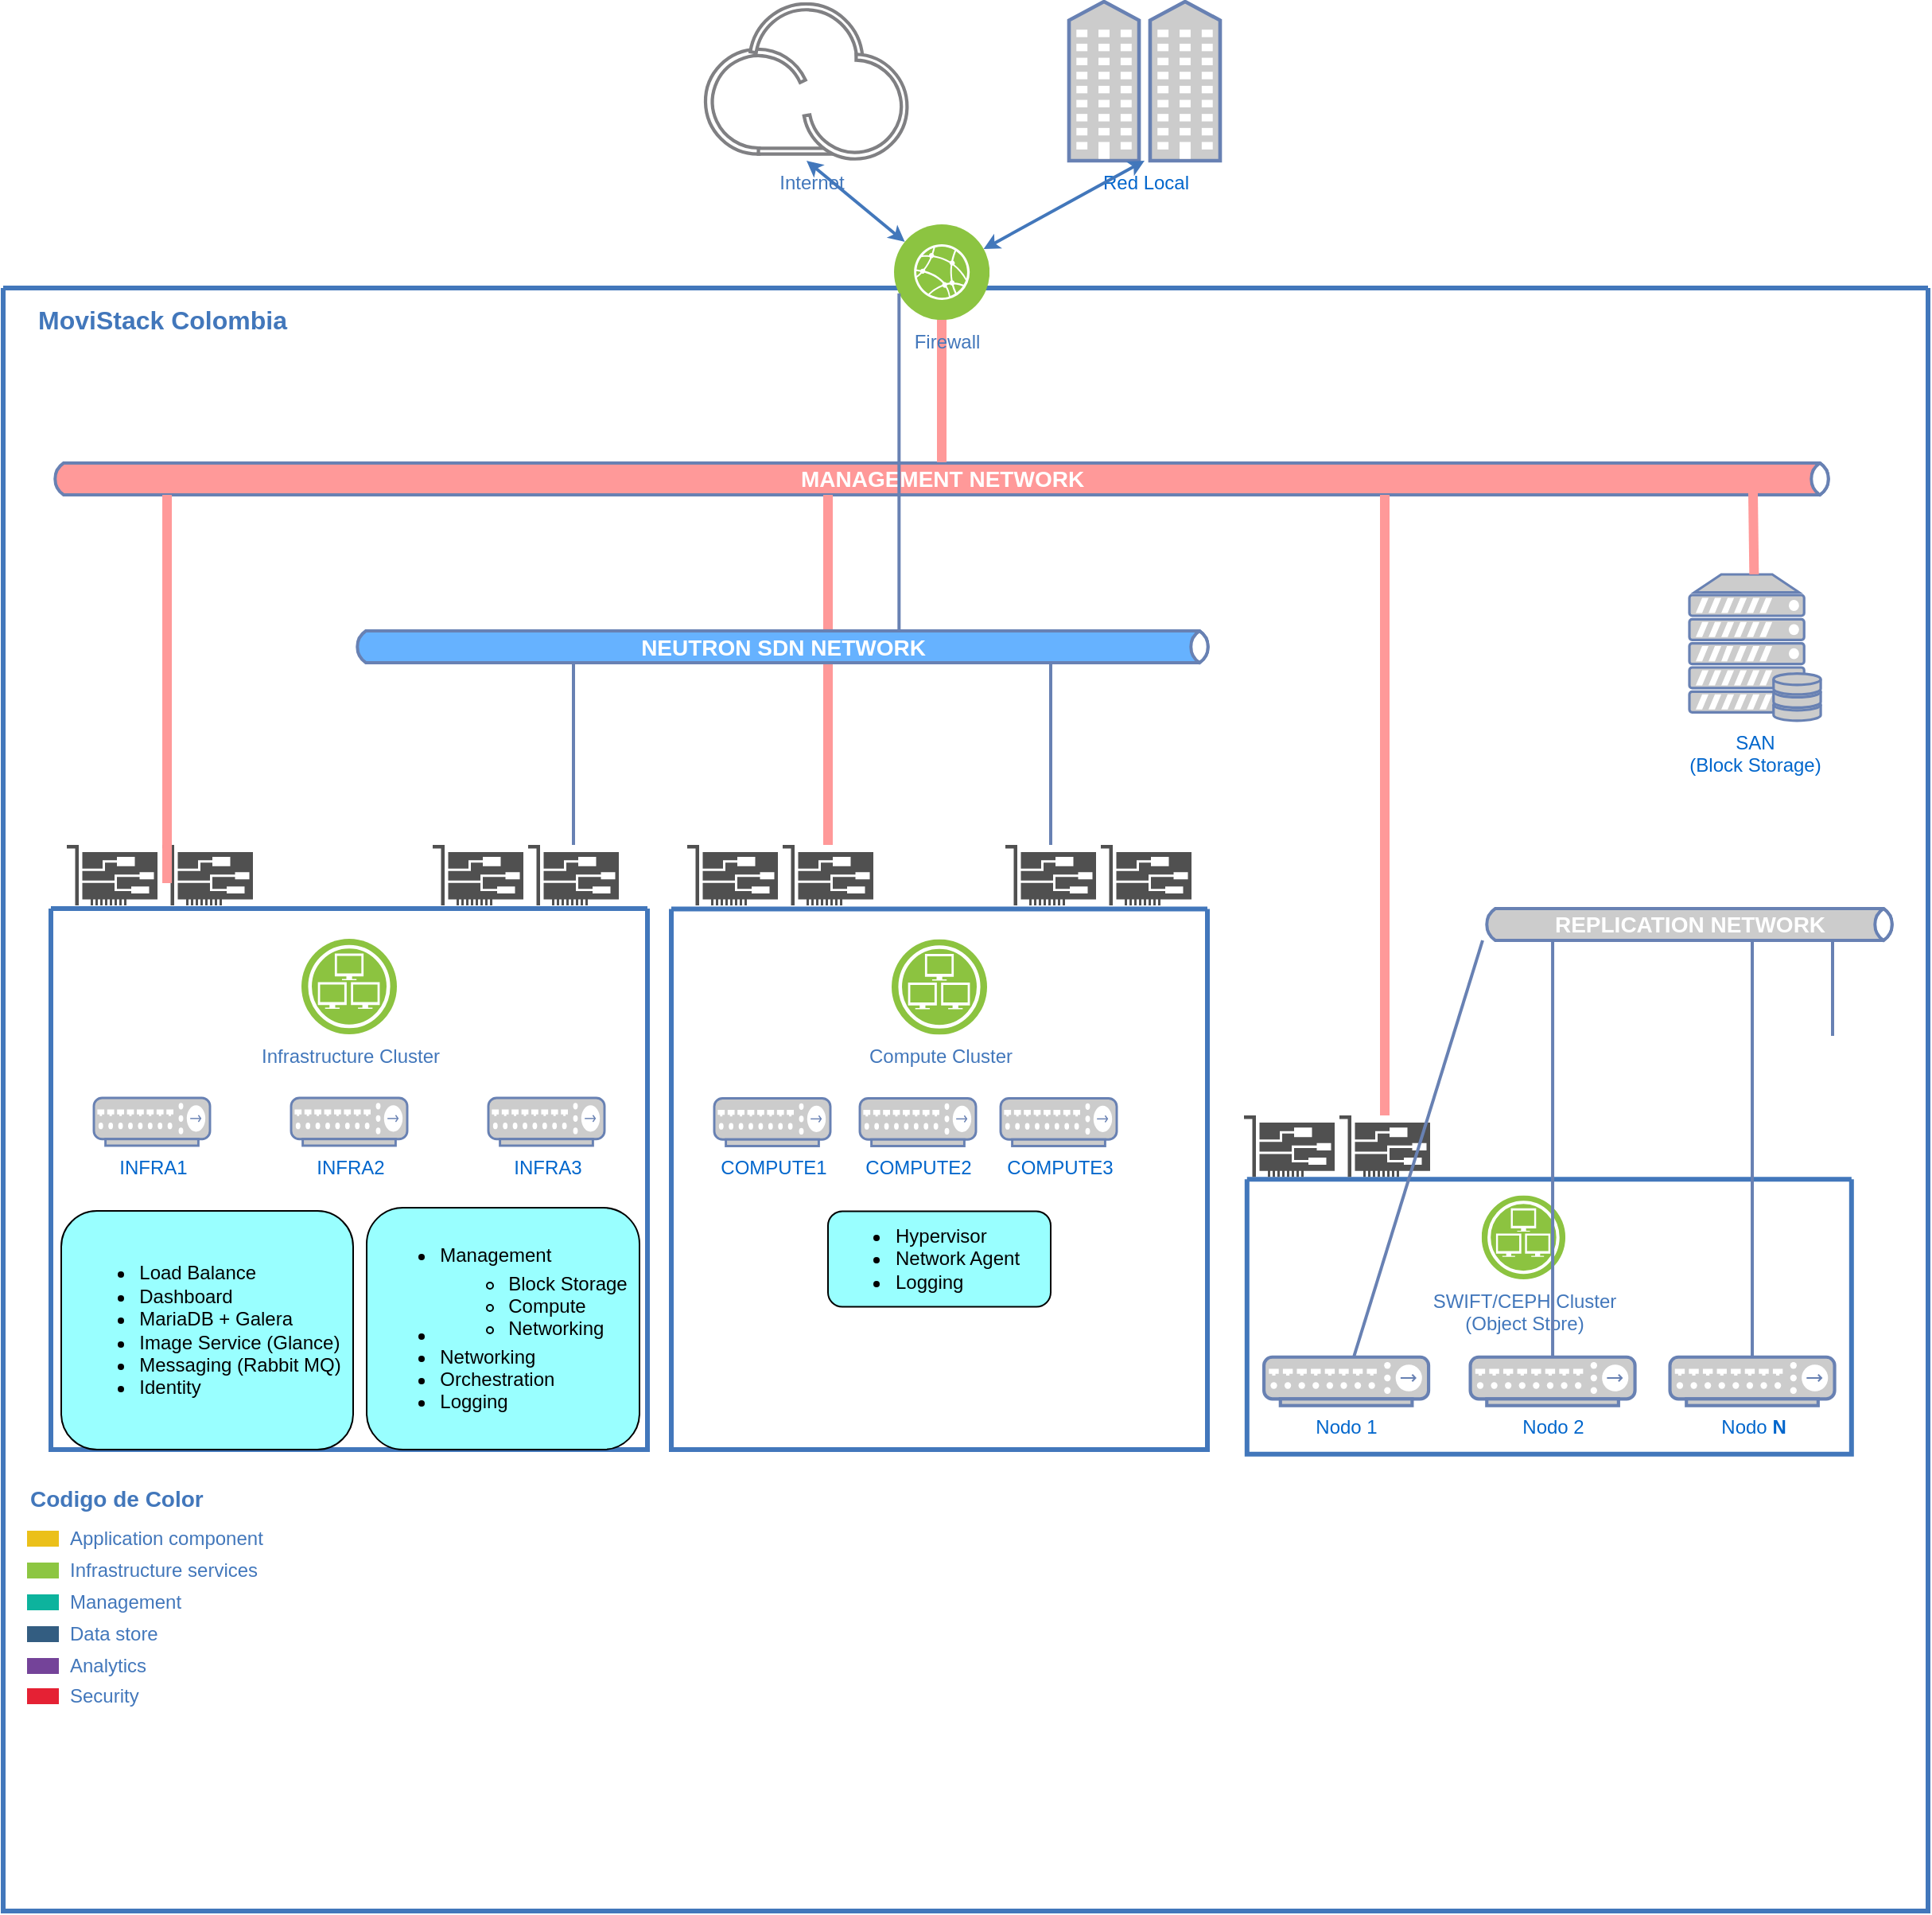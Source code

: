 <mxfile version="13.9.2" type="github">
  <diagram id="2f404044-711c-603c-8f00-f6bb4c023d3c" name="Page-1">
    <mxGraphModel dx="1872" dy="1924" grid="1" gridSize="10" guides="1" tooltips="1" connect="1" arrows="1" fold="1" page="1" pageScale="1" pageWidth="827" pageHeight="1169" background="#ffffff" math="0" shadow="0">
      <root>
        <mxCell id="0" />
        <mxCell id="1" parent="0" />
        <mxCell id="63" value="d" style="swimlane;shadow=0;strokeColor=#4277BB;fillColor=#ffffff;fontColor=none;align=right;startSize=0;collapsible=0;noLabel=1;strokeWidth=3;" parent="1" vertex="1">
          <mxGeometry x="-20" y="-810" width="1210" height="1020" as="geometry" />
        </mxCell>
        <mxCell id="107" value="&lt;div&gt;MoviStack Colombia&lt;br&gt;&lt;/div&gt;" style="text;html=1;align=left;verticalAlign=middle;fontColor=#4277BB;shadow=0;dashed=0;strokeColor=none;fillColor=none;labelBackgroundColor=none;fontStyle=1;fontSize=16;spacingLeft=5;" parent="63" vertex="1">
          <mxGeometry x="15" y="10" width="150" height="20" as="geometry" />
        </mxCell>
        <mxCell id="109" value="Application component" style="rounded=0;html=1;shadow=0;labelBackgroundColor=none;strokeColor=none;strokeWidth=2;fillColor=#EBC01A;gradientColor=none;fontSize=12;fontColor=#4277BB;align=left;labelPosition=right;verticalLabelPosition=middle;verticalAlign=middle;spacingLeft=5;" parent="63" vertex="1">
          <mxGeometry x="15" y="781" width="20" height="10" as="geometry" />
        </mxCell>
        <mxCell id="110" value="Infrastructure services" style="rounded=0;html=1;shadow=0;labelBackgroundColor=none;strokeColor=none;strokeWidth=2;fillColor=#8DC642;gradientColor=none;fontSize=12;fontColor=#4277BB;align=left;labelPosition=right;verticalLabelPosition=middle;verticalAlign=middle;spacingLeft=5;" parent="63" vertex="1">
          <mxGeometry x="15" y="801" width="20" height="10" as="geometry" />
        </mxCell>
        <mxCell id="111" value="Management" style="rounded=0;html=1;shadow=0;labelBackgroundColor=none;strokeColor=none;strokeWidth=2;fillColor=#0DB39D;gradientColor=none;fontSize=12;fontColor=#4277BB;align=left;labelPosition=right;verticalLabelPosition=middle;verticalAlign=middle;spacingLeft=5;" parent="63" vertex="1">
          <mxGeometry x="15" y="821" width="20" height="10" as="geometry" />
        </mxCell>
        <mxCell id="112" value="Data store" style="rounded=0;html=1;shadow=0;labelBackgroundColor=none;strokeColor=none;strokeWidth=2;fillColor=#335D81;gradientColor=none;fontSize=12;fontColor=#4277BB;align=left;labelPosition=right;verticalLabelPosition=middle;verticalAlign=middle;spacingLeft=5;" parent="63" vertex="1">
          <mxGeometry x="15" y="841" width="20" height="10" as="geometry" />
        </mxCell>
        <mxCell id="113" value="Analytics" style="rounded=0;html=1;shadow=0;labelBackgroundColor=none;strokeColor=none;strokeWidth=2;fillColor=#744399;gradientColor=none;fontSize=12;fontColor=#4277BB;align=left;labelPosition=right;verticalLabelPosition=middle;verticalAlign=middle;spacingLeft=5;" parent="63" vertex="1">
          <mxGeometry x="15" y="861" width="20" height="10" as="geometry" />
        </mxCell>
        <mxCell id="115" value="Security" style="rounded=0;html=1;shadow=0;labelBackgroundColor=none;strokeColor=none;strokeWidth=2;fillColor=#E52134;gradientColor=none;fontSize=12;fontColor=#4277BB;align=left;labelPosition=right;verticalLabelPosition=middle;verticalAlign=middle;spacingLeft=5;" parent="63" vertex="1">
          <mxGeometry x="15" y="880" width="20" height="10" as="geometry" />
        </mxCell>
        <mxCell id="117" value="Codigo de Color" style="text;html=1;align=left;verticalAlign=middle;fontColor=#4277BB;shadow=0;dashed=0;strokeColor=none;fillColor=none;labelBackgroundColor=none;fontStyle=1;fontSize=14;spacingLeft=0;" parent="63" vertex="1">
          <mxGeometry x="15" y="751" width="150" height="20" as="geometry" />
        </mxCell>
        <mxCell id="185" style="edgeStyle=orthogonalEdgeStyle;rounded=0;html=1;exitX=0.75;exitY=0;entryX=0.75;entryY=0;labelBackgroundColor=#ffffff;startArrow=classic;startFill=1;startSize=4;endSize=4;jettySize=auto;orthogonalLoop=1;strokeColor=#EDC11C;strokeWidth=2;fontSize=12;fontColor=#4277BB;" parent="63" edge="1">
          <mxGeometry relative="1" as="geometry">
            <mxPoint x="88.416" y="193.167" as="sourcePoint" />
            <mxPoint x="88.416" y="193.167" as="targetPoint" />
          </mxGeometry>
        </mxCell>
        <mxCell id="174" value="" style="swimlane;shadow=0;labelBackgroundColor=#007FFF;strokeColor=#4277BB;fillColor=none;gradientColor=none;fontColor=#000000;align=right;collapsible=0;startSize=0;strokeWidth=3;" parent="63" vertex="1">
          <mxGeometry x="30" y="390" width="375" height="340" as="geometry" />
        </mxCell>
        <mxCell id="176" value="Infrastructure Cluster" style="aspect=fixed;perimeter=ellipsePerimeter;html=1;align=center;shadow=0;dashed=0;image;image=img/lib/ibm/infrastructure/infrastructure_services.svg;labelBackgroundColor=none;strokeColor=#4277BB;strokeWidth=2;fillColor=none;gradientColor=none;fontSize=12;fontColor=#4277BB;" parent="174" vertex="1">
          <mxGeometry x="157.5" y="19" width="60" height="60" as="geometry" />
        </mxCell>
        <mxCell id="r0c3RGa3e9_HJlfcR4p_-209" value="INFRA1" style="fontColor=#0066CC;verticalAlign=top;verticalLabelPosition=bottom;labelPosition=center;align=center;html=1;outlineConnect=0;fillColor=#CCCCCC;strokeColor=#6881B3;gradientColor=none;gradientDirection=north;strokeWidth=2;shape=mxgraph.networks.hub;" parent="174" vertex="1">
          <mxGeometry x="27" y="119" width="73" height="30" as="geometry" />
        </mxCell>
        <mxCell id="r0c3RGa3e9_HJlfcR4p_-224" value="INFRA3" style="fontColor=#0066CC;verticalAlign=top;verticalLabelPosition=bottom;labelPosition=center;align=center;html=1;outlineConnect=0;fillColor=#CCCCCC;strokeColor=#6881B3;gradientColor=none;gradientDirection=north;strokeWidth=2;shape=mxgraph.networks.hub;" parent="174" vertex="1">
          <mxGeometry x="275" y="119" width="73" height="30" as="geometry" />
        </mxCell>
        <mxCell id="r0c3RGa3e9_HJlfcR4p_-223" value="INFRA2" style="fontColor=#0066CC;verticalAlign=top;verticalLabelPosition=bottom;labelPosition=center;align=center;html=1;outlineConnect=0;fillColor=#CCCCCC;strokeColor=#6881B3;gradientColor=none;gradientDirection=north;strokeWidth=2;shape=mxgraph.networks.hub;" parent="174" vertex="1">
          <mxGeometry x="151" y="119" width="73" height="30" as="geometry" />
        </mxCell>
        <mxCell id="TJGVynn4FpxAebqBIFAy-223" value="&lt;div align=&quot;left&quot;&gt;&lt;ul&gt;&lt;li&gt;Load Balance&lt;/li&gt;&lt;li&gt;Dashboard&lt;/li&gt;&lt;li&gt;MariaDB + Galera&lt;/li&gt;&lt;li&gt;Image Service (Glance)&lt;/li&gt;&lt;li&gt;Messaging (Rabbit MQ)&lt;/li&gt;&lt;li&gt;Identity &lt;/li&gt;&lt;/ul&gt;&lt;/div&gt;" style="shape=ext;rounded=1;html=1;whiteSpace=wrap;fillColor=#99FFFF;" vertex="1" parent="174">
          <mxGeometry x="6.5" y="190" width="183.5" height="150" as="geometry" />
        </mxCell>
        <mxCell id="TJGVynn4FpxAebqBIFAy-224" value="&lt;div align=&quot;left&quot;&gt;&lt;ul&gt;&lt;li&gt;Management&lt;/li&gt;&lt;li&gt;&lt;table&gt;&lt;tbody&gt;&lt;tr&gt;&lt;td&gt;&lt;ul&gt;&lt;li&gt;Block Storage&lt;/li&gt;&lt;li&gt;Compute&lt;/li&gt;&lt;li&gt;Networking&lt;/li&gt;&lt;/ul&gt;&lt;/td&gt;&lt;/tr&gt;&lt;/tbody&gt;&lt;/table&gt;&lt;/li&gt;&lt;li&gt;Networking&lt;/li&gt;&lt;li&gt;Orchestration&lt;/li&gt;&lt;li&gt;Logging&lt;/li&gt;&lt;/ul&gt;&lt;/div&gt;" style="shape=ext;rounded=1;html=1;whiteSpace=wrap;fillColor=#99FFFF;" vertex="1" parent="174">
          <mxGeometry x="198.5" y="188" width="171.5" height="152" as="geometry" />
        </mxCell>
        <mxCell id="TJGVynn4FpxAebqBIFAy-228" value="" style="group" vertex="1" connectable="0" parent="63">
          <mxGeometry x="430" y="330" width="337" height="400" as="geometry" />
        </mxCell>
        <mxCell id="TJGVynn4FpxAebqBIFAy-194" value="" style="swimlane;shadow=0;labelBackgroundColor=#007FFF;strokeColor=#4277BB;fillColor=none;gradientColor=none;fontColor=#000000;align=right;collapsible=0;startSize=0;strokeWidth=3;" vertex="1" parent="TJGVynn4FpxAebqBIFAy-228">
          <mxGeometry x="-10" y="60.25" width="337" height="339.75" as="geometry" />
        </mxCell>
        <mxCell id="TJGVynn4FpxAebqBIFAy-195" value="Compute Cluster" style="aspect=fixed;perimeter=ellipsePerimeter;html=1;align=center;shadow=0;dashed=0;image;image=img/lib/ibm/infrastructure/infrastructure_services.svg;labelBackgroundColor=none;strokeColor=#4277BB;strokeWidth=2;fillColor=none;gradientColor=none;fontSize=12;fontColor=#4277BB;" vertex="1" parent="TJGVynn4FpxAebqBIFAy-194">
          <mxGeometry x="138.5" y="19" width="60" height="60" as="geometry" />
        </mxCell>
        <mxCell id="TJGVynn4FpxAebqBIFAy-196" value="COMPUTE1" style="fontColor=#0066CC;verticalAlign=top;verticalLabelPosition=bottom;labelPosition=center;align=center;html=1;outlineConnect=0;fillColor=#CCCCCC;strokeColor=#6881B3;gradientColor=none;gradientDirection=north;strokeWidth=2;shape=mxgraph.networks.hub;" vertex="1" parent="TJGVynn4FpxAebqBIFAy-194">
          <mxGeometry x="27" y="119" width="73" height="30" as="geometry" />
        </mxCell>
        <mxCell id="TJGVynn4FpxAebqBIFAy-197" value="COMPUTE3" style="fontColor=#0066CC;verticalAlign=top;verticalLabelPosition=bottom;labelPosition=center;align=center;html=1;outlineConnect=0;fillColor=#CCCCCC;strokeColor=#6881B3;gradientColor=none;gradientDirection=north;strokeWidth=2;shape=mxgraph.networks.hub;" vertex="1" parent="TJGVynn4FpxAebqBIFAy-194">
          <mxGeometry x="207" y="119" width="73" height="30" as="geometry" />
        </mxCell>
        <mxCell id="TJGVynn4FpxAebqBIFAy-198" value="COMPUTE2" style="fontColor=#0066CC;verticalAlign=top;verticalLabelPosition=bottom;labelPosition=center;align=center;html=1;outlineConnect=0;fillColor=#CCCCCC;strokeColor=#6881B3;gradientColor=none;gradientDirection=north;strokeWidth=2;shape=mxgraph.networks.hub;" vertex="1" parent="TJGVynn4FpxAebqBIFAy-194">
          <mxGeometry x="118.5" y="119" width="73" height="30" as="geometry" />
        </mxCell>
        <mxCell id="TJGVynn4FpxAebqBIFAy-202" value="&lt;ul&gt;&lt;li&gt;Hypervisor&lt;/li&gt;&lt;li&gt;Network Agent&lt;/li&gt;&lt;li&gt;Logging&lt;/li&gt;&lt;/ul&gt;" style="shape=ext;rounded=1;html=1;whiteSpace=wrap;fillColor=#99FFFF;align=left;" vertex="1" parent="TJGVynn4FpxAebqBIFAy-194">
          <mxGeometry x="98.5" y="190" width="140" height="60" as="geometry" />
        </mxCell>
        <mxCell id="TJGVynn4FpxAebqBIFAy-240" value="" style="group" vertex="1" connectable="0" parent="TJGVynn4FpxAebqBIFAy-228">
          <mxGeometry y="20" width="117" height="38" as="geometry" />
        </mxCell>
        <mxCell id="TJGVynn4FpxAebqBIFAy-236" value="" style="pointerEvents=1;shadow=0;dashed=0;html=1;strokeColor=none;fillColor=#505050;labelPosition=center;verticalLabelPosition=bottom;verticalAlign=top;outlineConnect=0;align=center;shape=mxgraph.office.devices.nic;" vertex="1" parent="TJGVynn4FpxAebqBIFAy-240">
          <mxGeometry width="57" height="38" as="geometry" />
        </mxCell>
        <mxCell id="TJGVynn4FpxAebqBIFAy-237" value="" style="pointerEvents=1;shadow=0;dashed=0;html=1;strokeColor=none;fillColor=#505050;labelPosition=center;verticalLabelPosition=bottom;verticalAlign=top;outlineConnect=0;align=center;shape=mxgraph.office.devices.nic;" vertex="1" parent="TJGVynn4FpxAebqBIFAy-240">
          <mxGeometry x="60" width="57" height="38" as="geometry" />
        </mxCell>
        <mxCell id="TJGVynn4FpxAebqBIFAy-241" value="" style="group" vertex="1" connectable="0" parent="TJGVynn4FpxAebqBIFAy-228">
          <mxGeometry x="200" y="20" width="117" height="38" as="geometry" />
        </mxCell>
        <mxCell id="TJGVynn4FpxAebqBIFAy-238" value="" style="pointerEvents=1;shadow=0;dashed=0;html=1;strokeColor=none;fillColor=#505050;labelPosition=center;verticalLabelPosition=bottom;verticalAlign=top;outlineConnect=0;align=center;shape=mxgraph.office.devices.nic;" vertex="1" parent="TJGVynn4FpxAebqBIFAy-241">
          <mxGeometry width="57" height="38" as="geometry" />
        </mxCell>
        <mxCell id="TJGVynn4FpxAebqBIFAy-239" value="" style="pointerEvents=1;shadow=0;dashed=0;html=1;strokeColor=none;fillColor=#505050;labelPosition=center;verticalLabelPosition=bottom;verticalAlign=top;outlineConnect=0;align=center;shape=mxgraph.office.devices.nic;" vertex="1" parent="TJGVynn4FpxAebqBIFAy-241">
          <mxGeometry x="60" width="57" height="38" as="geometry" />
        </mxCell>
        <mxCell id="TJGVynn4FpxAebqBIFAy-232" value="" style="pointerEvents=1;shadow=0;dashed=0;html=1;strokeColor=none;fillColor=#505050;labelPosition=center;verticalLabelPosition=bottom;verticalAlign=top;outlineConnect=0;align=center;shape=mxgraph.office.devices.nic;" vertex="1" parent="63">
          <mxGeometry x="40" y="350" width="57" height="38" as="geometry" />
        </mxCell>
        <mxCell id="TJGVynn4FpxAebqBIFAy-233" value="" style="pointerEvents=1;shadow=0;dashed=0;html=1;strokeColor=none;fillColor=#505050;labelPosition=center;verticalLabelPosition=bottom;verticalAlign=top;outlineConnect=0;align=center;shape=mxgraph.office.devices.nic;" vertex="1" parent="63">
          <mxGeometry x="100" y="350" width="57" height="38" as="geometry" />
        </mxCell>
        <mxCell id="TJGVynn4FpxAebqBIFAy-234" value="" style="pointerEvents=1;shadow=0;dashed=0;html=1;strokeColor=none;fillColor=#505050;labelPosition=center;verticalLabelPosition=bottom;verticalAlign=top;outlineConnect=0;align=center;shape=mxgraph.office.devices.nic;" vertex="1" parent="63">
          <mxGeometry x="270" y="350" width="57" height="38" as="geometry" />
        </mxCell>
        <mxCell id="TJGVynn4FpxAebqBIFAy-235" value="" style="pointerEvents=1;shadow=0;dashed=0;html=1;strokeColor=none;fillColor=#505050;labelPosition=center;verticalLabelPosition=bottom;verticalAlign=top;outlineConnect=0;align=center;shape=mxgraph.office.devices.nic;" vertex="1" parent="63">
          <mxGeometry x="330" y="350" width="57" height="38" as="geometry" />
        </mxCell>
        <mxCell id="cRJQLeUhSExgf8Py-p7z-206" value="&lt;div&gt;SAN &lt;br&gt;&lt;/div&gt;&lt;div&gt;(Block Storage)&lt;/div&gt;" style="fontColor=#0066CC;verticalAlign=top;verticalLabelPosition=bottom;labelPosition=center;align=center;html=1;outlineConnect=0;fillColor=#CCCCCC;strokeColor=#6881B3;gradientColor=none;gradientDirection=north;strokeWidth=2;shape=mxgraph.networks.server_storage;" parent="63" vertex="1">
          <mxGeometry x="1060" y="180.002" width="82.54" height="91.942" as="geometry" />
        </mxCell>
        <mxCell id="TJGVynn4FpxAebqBIFAy-248" value="" style="group" vertex="1" connectable="0" parent="63">
          <mxGeometry x="780" y="520.001" width="381.91" height="212.839" as="geometry" />
        </mxCell>
        <mxCell id="cRJQLeUhSExgf8Py-p7z-227" value="" style="swimlane;shadow=0;labelBackgroundColor=#007FFF;strokeColor=#4277BB;fillColor=none;gradientColor=none;fontColor=#000000;align=right;collapsible=0;startSize=0;strokeWidth=3;" parent="TJGVynn4FpxAebqBIFAy-248" vertex="1">
          <mxGeometry x="1.906" y="40.129" width="380.0" height="172.709" as="geometry" />
        </mxCell>
        <mxCell id="cRJQLeUhSExgf8Py-p7z-207" value="Nodo 1" style="fontColor=#0066CC;verticalAlign=top;verticalLabelPosition=bottom;labelPosition=center;align=center;html=1;outlineConnect=0;fillColor=#CCCCCC;strokeColor=#6881B3;gradientColor=none;gradientDirection=north;strokeWidth=2;shape=mxgraph.networks.hub;" parent="cRJQLeUhSExgf8Py-p7z-227" vertex="1">
          <mxGeometry x="10.634" y="111.753" width="103.507" height="30.478" as="geometry" />
        </mxCell>
        <mxCell id="cRJQLeUhSExgf8Py-p7z-208" value="&lt;div&gt;Nodo 2&lt;/div&gt;&lt;div&gt;&lt;br&gt;&lt;/div&gt;" style="fontColor=#0066CC;verticalAlign=top;verticalLabelPosition=bottom;labelPosition=center;align=center;html=1;outlineConnect=0;fillColor=#CCCCCC;strokeColor=#6881B3;gradientColor=none;gradientDirection=north;strokeWidth=2;shape=mxgraph.networks.hub;" parent="cRJQLeUhSExgf8Py-p7z-227" vertex="1">
          <mxGeometry x="140.373" y="111.753" width="103.507" height="30.478" as="geometry" />
        </mxCell>
        <mxCell id="cRJQLeUhSExgf8Py-p7z-209" value="Nodo &lt;b&gt;N&lt;/b&gt;" style="fontColor=#0066CC;verticalAlign=top;verticalLabelPosition=bottom;labelPosition=center;align=center;html=1;outlineConnect=0;fillColor=#CCCCCC;strokeColor=#6881B3;gradientColor=none;gradientDirection=north;strokeWidth=2;shape=mxgraph.networks.hub;" parent="cRJQLeUhSExgf8Py-p7z-227" vertex="1">
          <mxGeometry x="265.858" y="111.753" width="103.507" height="30.478" as="geometry" />
        </mxCell>
        <mxCell id="cRJQLeUhSExgf8Py-p7z-229" value="&lt;div&gt;SWIFT/CEPH Cluster&lt;/div&gt;&lt;div&gt;(Object Store)&lt;br&gt;&lt;/div&gt;" style="aspect=fixed;perimeter=ellipsePerimeter;html=1;align=center;shadow=0;dashed=0;image;image=img/lib/ibm/infrastructure/infrastructure_services.svg;labelBackgroundColor=none;strokeColor=#4277BB;strokeWidth=2;fillColor=none;gradientColor=none;fontSize=12;fontColor=#4277BB;" parent="cRJQLeUhSExgf8Py-p7z-227" vertex="1">
          <mxGeometry x="147.463" y="10.159" width="52.668" height="52.668" as="geometry" />
        </mxCell>
        <mxCell id="TJGVynn4FpxAebqBIFAy-245" value="" style="group" vertex="1" connectable="0" parent="TJGVynn4FpxAebqBIFAy-248">
          <mxGeometry width="117" height="38.606" as="geometry" />
        </mxCell>
        <mxCell id="TJGVynn4FpxAebqBIFAy-246" value="" style="pointerEvents=1;shadow=0;dashed=0;html=1;strokeColor=none;fillColor=#505050;labelPosition=center;verticalLabelPosition=bottom;verticalAlign=top;outlineConnect=0;align=center;shape=mxgraph.office.devices.nic;" vertex="1" parent="TJGVynn4FpxAebqBIFAy-245">
          <mxGeometry width="57" height="38.606" as="geometry" />
        </mxCell>
        <mxCell id="TJGVynn4FpxAebqBIFAy-247" value="" style="pointerEvents=1;shadow=0;dashed=0;html=1;strokeColor=none;fillColor=#505050;labelPosition=center;verticalLabelPosition=bottom;verticalAlign=top;outlineConnect=0;align=center;shape=mxgraph.office.devices.nic;" vertex="1" parent="TJGVynn4FpxAebqBIFAy-245">
          <mxGeometry x="60" width="57" height="38.606" as="geometry" />
        </mxCell>
        <mxCell id="TJGVynn4FpxAebqBIFAy-249" value="&lt;font style=&quot;font-size: 14px&quot;&gt;&lt;b&gt;MANAGEMENT NETWORK&lt;/b&gt;&lt;/font&gt;" style="html=1;fillColor=#FF9999;strokeColor=#6881B3;gradientColor=none;gradientDirection=north;strokeWidth=2;shape=mxgraph.networks.bus;gradientColor=none;gradientDirection=north;fontColor=#ffffff;perimeter=backbonePerimeter;backboneSize=20;" vertex="1" parent="63">
          <mxGeometry x="30" y="110" width="1120" height="20" as="geometry" />
        </mxCell>
        <mxCell id="TJGVynn4FpxAebqBIFAy-250" value="" style="strokeColor=#FF9999;edgeStyle=none;rounded=0;endArrow=none;html=1;strokeWidth=6;exitX=0.5;exitY=1;exitDx=0;exitDy=0;" edge="1" target="TJGVynn4FpxAebqBIFAy-249" parent="63" source="119">
          <mxGeometry relative="1" as="geometry">
            <mxPoint x="607.59" y="80" as="sourcePoint" />
          </mxGeometry>
        </mxCell>
        <mxCell id="TJGVynn4FpxAebqBIFAy-254" value="" style="strokeColor=#FF9999;edgeStyle=none;rounded=0;endArrow=none;html=1;strokeWidth=6;exitX=0.053;exitY=0.632;exitDx=0;exitDy=0;exitPerimeter=0;fillColor=#FFFFFF;" edge="1" target="TJGVynn4FpxAebqBIFAy-249" parent="63" source="TJGVynn4FpxAebqBIFAy-233">
          <mxGeometry relative="1" as="geometry">
            <mxPoint x="607.59" y="220" as="sourcePoint" />
          </mxGeometry>
        </mxCell>
        <mxCell id="TJGVynn4FpxAebqBIFAy-255" value="" style="strokeColor=#FF9999;edgeStyle=none;rounded=0;endArrow=none;html=1;strokeWidth=6;" edge="1" target="TJGVynn4FpxAebqBIFAy-249" parent="63" source="TJGVynn4FpxAebqBIFAy-237">
          <mxGeometry relative="1" as="geometry">
            <mxPoint x="667.59" y="220" as="sourcePoint" />
          </mxGeometry>
        </mxCell>
        <mxCell id="TJGVynn4FpxAebqBIFAy-256" value="" style="strokeColor=#FF9999;edgeStyle=none;rounded=0;endArrow=none;html=1;strokeWidth=6;" edge="1" target="TJGVynn4FpxAebqBIFAy-249" parent="63" source="TJGVynn4FpxAebqBIFAy-247">
          <mxGeometry relative="1" as="geometry">
            <mxPoint x="727.59" y="220" as="sourcePoint" />
          </mxGeometry>
        </mxCell>
        <mxCell id="119" value="Firewall" style="aspect=fixed;perimeter=ellipsePerimeter;html=1;align=center;shadow=0;image;image=img/lib/ibm/infrastructure/edge_services.svg;labelBackgroundColor=none;strokeColor=none;strokeWidth=2;fillColor=#808080;gradientColor=none;fontSize=12;fontColor=#4277BB;rounded=0;verticalAlign=top;spacingLeft=5;" parent="63" vertex="1">
          <mxGeometry x="560" y="-40" width="60" height="60" as="geometry" />
        </mxCell>
        <mxCell id="TJGVynn4FpxAebqBIFAy-274" value="&lt;b&gt;&lt;font style=&quot;font-size: 14px&quot;&gt;NEUTRON SDN NETWORK&lt;/font&gt;&lt;/b&gt;" style="html=1;fillColor=#66B2FF;strokeColor=#6881B3;gradientColor=none;gradientDirection=north;strokeWidth=2;shape=mxgraph.networks.bus;gradientColor=none;gradientDirection=north;fontColor=#ffffff;perimeter=backbonePerimeter;backboneSize=20;" vertex="1" parent="63">
          <mxGeometry x="220" y="215.5" width="540" height="20" as="geometry" />
        </mxCell>
        <mxCell id="TJGVynn4FpxAebqBIFAy-276" value="" style="strokeColor=#6881B3;edgeStyle=none;rounded=0;endArrow=none;html=1;strokeWidth=2;exitX=0;exitY=0.75;exitDx=0;exitDy=0;" edge="1" target="TJGVynn4FpxAebqBIFAy-274" parent="63" source="119">
          <mxGeometry relative="1" as="geometry">
            <mxPoint x="390" y="155.5" as="sourcePoint" />
          </mxGeometry>
        </mxCell>
        <mxCell id="TJGVynn4FpxAebqBIFAy-279" value="" style="strokeColor=#6881B3;edgeStyle=none;rounded=0;endArrow=none;html=1;strokeWidth=2;" edge="1" target="TJGVynn4FpxAebqBIFAy-274" parent="63" source="TJGVynn4FpxAebqBIFAy-235">
          <mxGeometry relative="1" as="geometry">
            <mxPoint x="330" y="295.5" as="sourcePoint" />
          </mxGeometry>
        </mxCell>
        <mxCell id="TJGVynn4FpxAebqBIFAy-280" value="" style="strokeColor=#6881B3;edgeStyle=none;rounded=0;endArrow=none;html=1;strokeWidth=2;" edge="1" target="TJGVynn4FpxAebqBIFAy-274" parent="63" source="TJGVynn4FpxAebqBIFAy-238">
          <mxGeometry relative="1" as="geometry">
            <mxPoint x="390" y="295.5" as="sourcePoint" />
          </mxGeometry>
        </mxCell>
        <mxCell id="TJGVynn4FpxAebqBIFAy-286" value="" style="strokeColor=#FF9999;edgeStyle=none;rounded=0;endArrow=none;html=1;strokeWidth=6;" edge="1" parent="63" source="cRJQLeUhSExgf8Py-p7z-206">
          <mxGeometry relative="1" as="geometry">
            <mxPoint x="1100" y="520.001" as="sourcePoint" />
            <mxPoint x="1100" y="129" as="targetPoint" />
          </mxGeometry>
        </mxCell>
        <mxCell id="TJGVynn4FpxAebqBIFAy-287" value="&lt;b&gt;&lt;font style=&quot;font-size: 14px&quot;&gt;REPLICATION NETWORK&lt;/font&gt;&lt;/b&gt;" style="html=1;fillColor=#CCCCCC;strokeColor=#6881B3;gradientColor=none;gradientDirection=north;strokeWidth=2;shape=mxgraph.networks.bus;gradientColor=none;gradientDirection=north;fontColor=#ffffff;perimeter=backbonePerimeter;backboneSize=20;" vertex="1" parent="63">
          <mxGeometry x="930" y="390" width="260" height="20" as="geometry" />
        </mxCell>
        <mxCell id="TJGVynn4FpxAebqBIFAy-292" value="" style="strokeColor=#6881B3;edgeStyle=none;rounded=0;endArrow=none;html=1;strokeWidth=2;fillColor=#FFFFFF;" edge="1" target="TJGVynn4FpxAebqBIFAy-287" parent="63" source="cRJQLeUhSExgf8Py-p7z-207">
          <mxGeometry relative="1" as="geometry">
            <mxPoint x="970" y="470" as="sourcePoint" />
          </mxGeometry>
        </mxCell>
        <mxCell id="TJGVynn4FpxAebqBIFAy-293" value="" style="strokeColor=#6881B3;edgeStyle=none;rounded=0;endArrow=none;html=1;strokeWidth=2;fillColor=#FFFFFF;exitX=0.5;exitY=0;exitDx=0;exitDy=0;exitPerimeter=0;" edge="1" target="TJGVynn4FpxAebqBIFAy-287" parent="63" source="cRJQLeUhSExgf8Py-p7z-208">
          <mxGeometry relative="1" as="geometry">
            <mxPoint x="1030" y="470" as="sourcePoint" />
          </mxGeometry>
        </mxCell>
        <mxCell id="TJGVynn4FpxAebqBIFAy-294" value="" style="strokeColor=#6881B3;edgeStyle=none;rounded=0;endArrow=none;html=1;strokeWidth=2;fillColor=#FFFFFF;" edge="1" target="TJGVynn4FpxAebqBIFAy-287" parent="63" source="cRJQLeUhSExgf8Py-p7z-209">
          <mxGeometry relative="1" as="geometry">
            <mxPoint x="1090" y="470" as="sourcePoint" />
          </mxGeometry>
        </mxCell>
        <mxCell id="TJGVynn4FpxAebqBIFAy-295" value="" style="strokeColor=#6881B3;edgeStyle=none;rounded=0;endArrow=none;html=1;strokeWidth=2;fillColor=#FFFFFF;" edge="1" target="TJGVynn4FpxAebqBIFAy-287" parent="63">
          <mxGeometry relative="1" as="geometry">
            <mxPoint x="1150" y="470" as="sourcePoint" />
          </mxGeometry>
        </mxCell>
        <mxCell id="160" value="&lt;div&gt;Internet&lt;/div&gt;&lt;div&gt;&lt;br&gt;&lt;/div&gt;" style="aspect=fixed;perimeter=ellipsePerimeter;html=1;align=center;shadow=0;image;image=img/lib/ibm/miscellaneous/ibm_public_cloud.svg;labelBackgroundColor=none;strokeColor=none;strokeWidth=2;fillColor=#808080;gradientColor=none;fontSize=12;fontColor=#4277BB;rounded=0;verticalAlign=top;spacingLeft=5;labelPosition=center;verticalLabelPosition=bottom;" parent="1" vertex="1">
          <mxGeometry x="420" y="-989.67" width="130" height="99.67" as="geometry" />
        </mxCell>
        <mxCell id="TJGVynn4FpxAebqBIFAy-191" value="Red Local" style="fontColor=#0066CC;verticalAlign=top;verticalLabelPosition=bottom;labelPosition=center;align=center;html=1;outlineConnect=0;fillColor=#CCCCCC;strokeColor=#6881B3;gradientColor=none;gradientDirection=north;strokeWidth=2;shape=mxgraph.networks.community;" vertex="1" parent="1">
          <mxGeometry x="650" y="-990" width="95" height="100" as="geometry" />
        </mxCell>
        <mxCell id="189" style="rounded=0;html=1;labelBackgroundColor=#ffffff;startArrow=classic;startFill=1;startSize=4;endSize=4;jettySize=auto;orthogonalLoop=1;strokeColor=#4277BB;strokeWidth=2;fontSize=12;fontColor=#4277BB;exitX=0.5;exitY=1;exitDx=0;exitDy=0;" parent="1" target="119" edge="1" source="160">
          <mxGeometry relative="1" as="geometry">
            <mxPoint x="290" y="-450.286" as="sourcePoint" />
          </mxGeometry>
        </mxCell>
        <mxCell id="TJGVynn4FpxAebqBIFAy-193" style="rounded=0;html=1;labelBackgroundColor=#ffffff;startArrow=classic;startFill=1;startSize=4;endSize=4;jettySize=auto;orthogonalLoop=1;strokeColor=#4277BB;strokeWidth=2;fontSize=12;fontColor=#4277BB;exitX=0.5;exitY=1;exitDx=0;exitDy=0;exitPerimeter=0;" edge="1" parent="1" source="TJGVynn4FpxAebqBIFAy-191" target="119">
          <mxGeometry relative="1" as="geometry">
            <mxPoint x="960" y="-530" as="sourcePoint" />
            <mxPoint x="1015.129" y="-432.185" as="targetPoint" />
          </mxGeometry>
        </mxCell>
      </root>
    </mxGraphModel>
  </diagram>
</mxfile>
